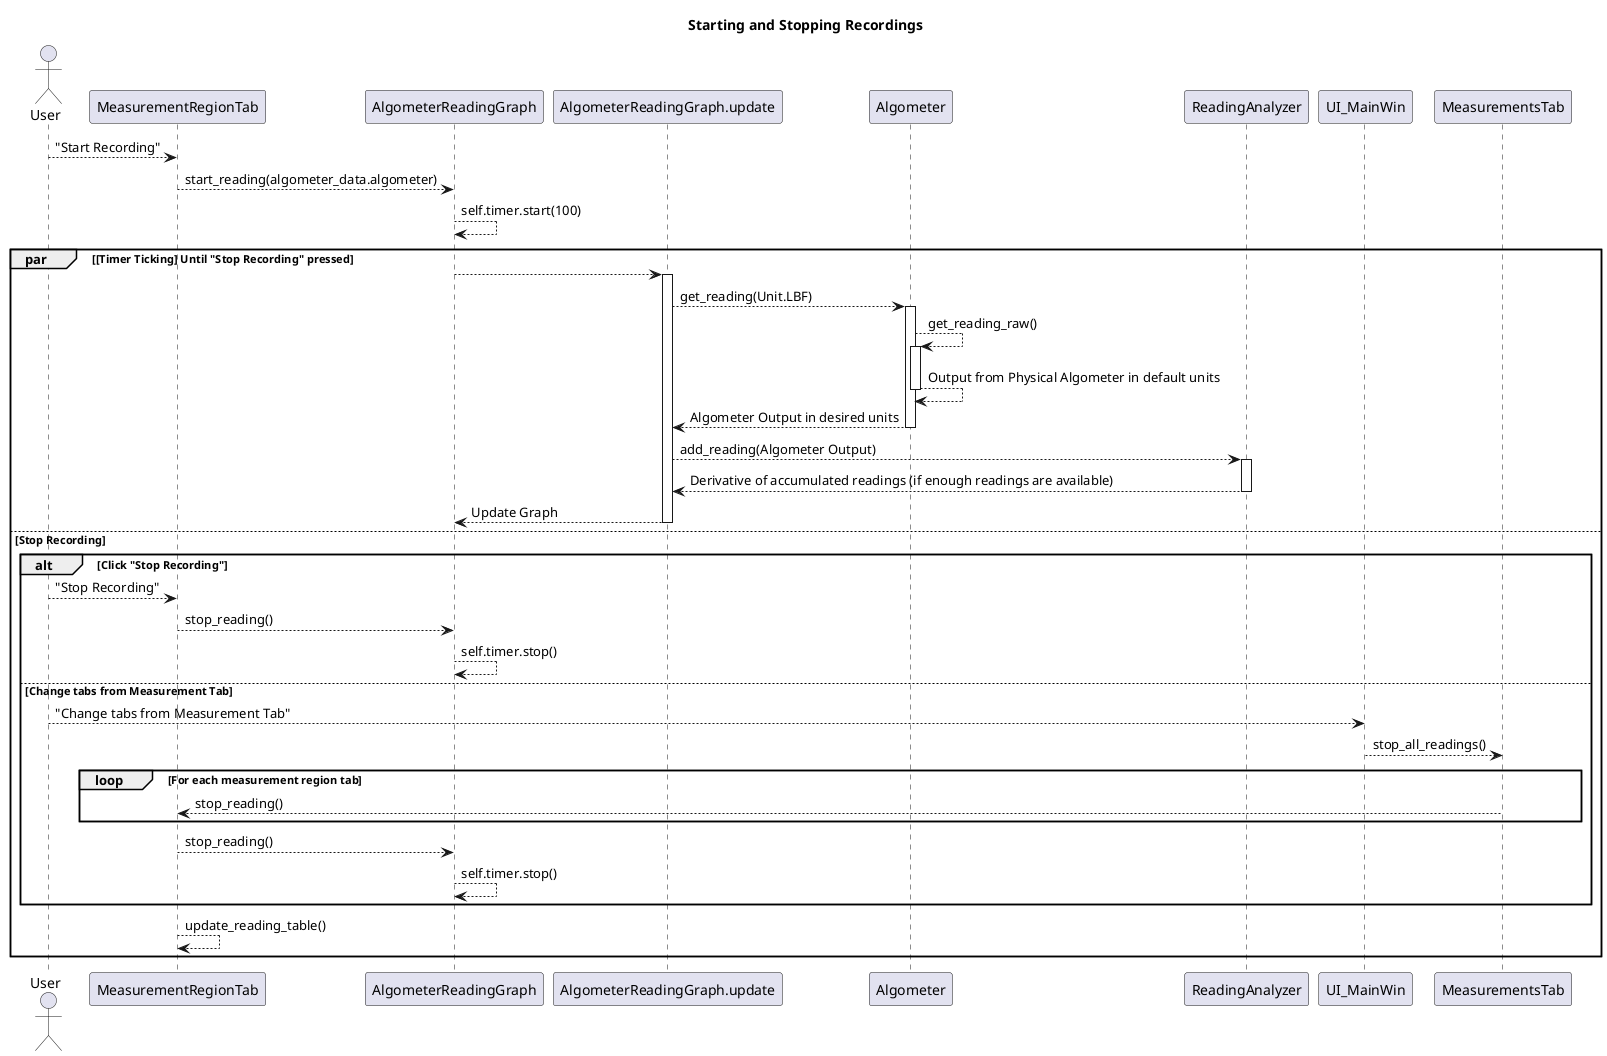 @startuml
'https://plantuml.com/sequence-diagram
title Starting and Stopping Recordings
actor User

User --> MeasurementRegionTab : "Start Recording"

MeasurementRegionTab --> AlgometerReadingGraph : start_reading(algometer_data.algometer)

AlgometerReadingGraph --> AlgometerReadingGraph : self.timer.start(100)
par [Timer Ticking] Until "Stop Recording" pressed
    AlgometerReadingGraph --> AlgometerReadingGraph.update
    activate AlgometerReadingGraph.update
        AlgometerReadingGraph.update --> Algometer : get_reading(Unit.LBF)

        activate Algometer
            Algometer --> Algometer : get_reading_raw()
            activate Algometer
            return Output from Physical Algometer in default units
        return Algometer Output in desired units
        AlgometerReadingGraph.update --> ReadingAnalyzer : add_reading(Algometer Output)
        activate ReadingAnalyzer
        return Derivative of accumulated readings (if enough readings are available)
        AlgometerReadingGraph.update --> AlgometerReadingGraph : Update Graph
    deactivate AlgometerReadingGraph.update
else Stop Recording
    alt Click "Stop Recording"
        User --> MeasurementRegionTab : "Stop Recording"
        MeasurementRegionTab --> AlgometerReadingGraph : stop_reading()
        AlgometerReadingGraph --> AlgometerReadingGraph : self.timer.stop()
    else Change tabs from Measurement Tab
        User --> UI_MainWin : "Change tabs from Measurement Tab"
        UI_MainWin --> MeasurementsTab : stop_all_readings()
        loop For each measurement region tab
            MeasurementsTab --> MeasurementRegionTab : stop_reading()
        end
        MeasurementRegionTab --> AlgometerReadingGraph : stop_reading()
        AlgometerReadingGraph --> AlgometerReadingGraph : self.timer.stop()
    end
    MeasurementRegionTab --> MeasurementRegionTab : update_reading_table()
end


@enduml